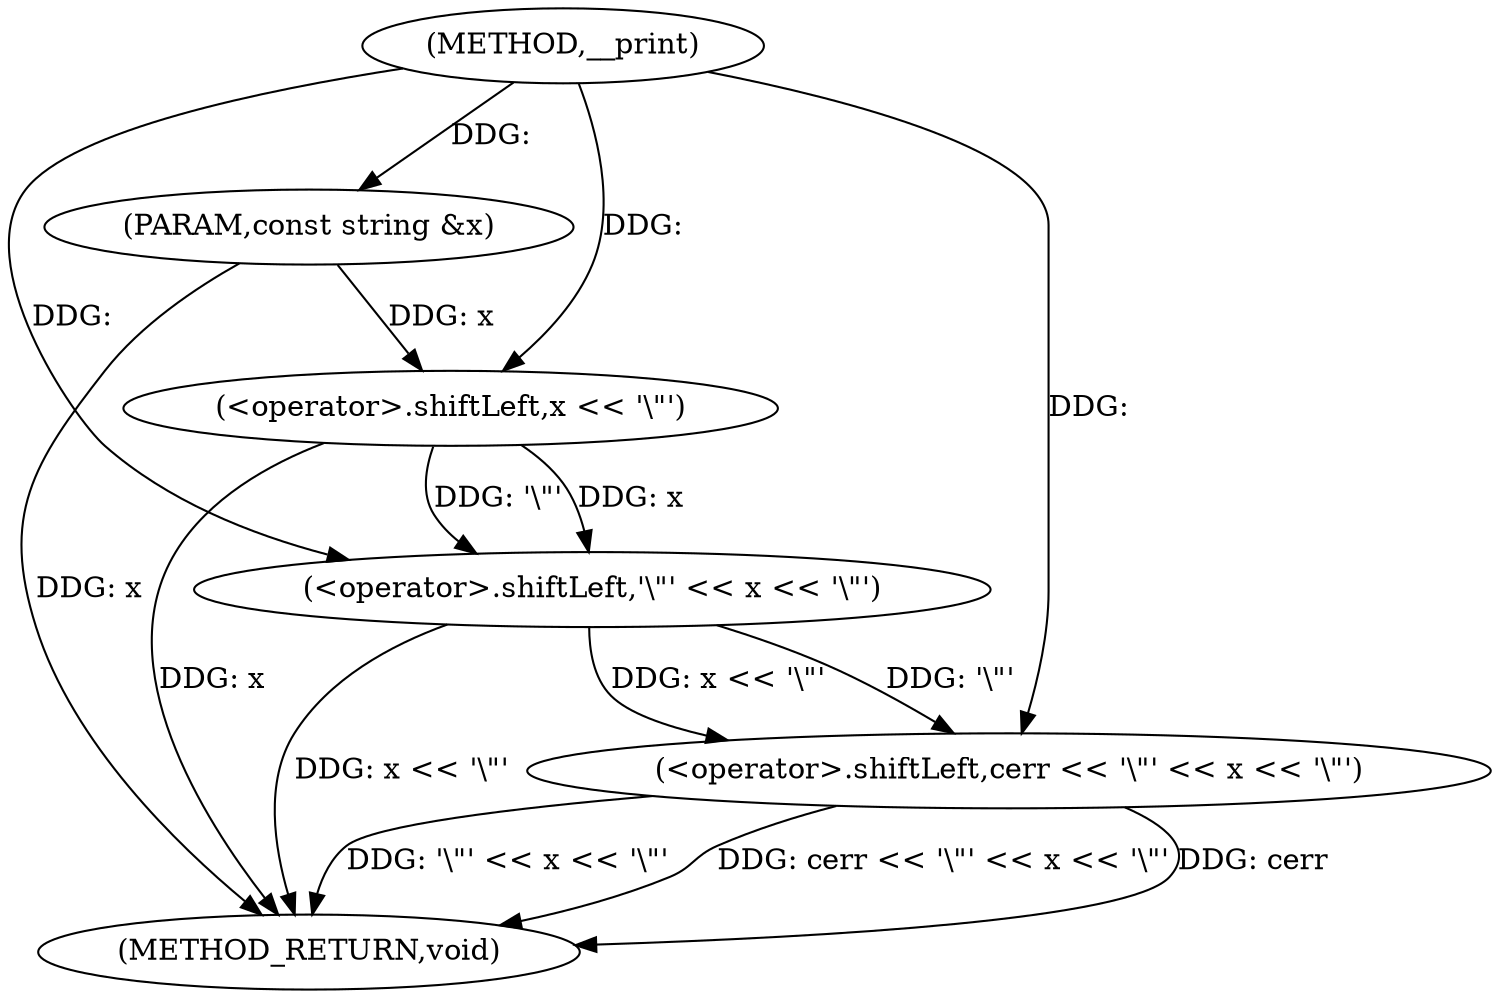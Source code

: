 digraph "__print" {  
"1000179" [label = "(METHOD,__print)" ]
"1000189" [label = "(METHOD_RETURN,void)" ]
"1000180" [label = "(PARAM,const string &x)" ]
"1000182" [label = "(<operator>.shiftLeft,cerr << '\\\"' << x << '\\\"')" ]
"1000184" [label = "(<operator>.shiftLeft,'\\\"' << x << '\\\"')" ]
"1000186" [label = "(<operator>.shiftLeft,x << '\\\"')" ]
  "1000180" -> "1000189"  [ label = "DDG: x"] 
  "1000186" -> "1000189"  [ label = "DDG: x"] 
  "1000184" -> "1000189"  [ label = "DDG: x << '\\\"'"] 
  "1000182" -> "1000189"  [ label = "DDG: '\\\"' << x << '\\\"'"] 
  "1000182" -> "1000189"  [ label = "DDG: cerr << '\\\"' << x << '\\\"'"] 
  "1000182" -> "1000189"  [ label = "DDG: cerr"] 
  "1000179" -> "1000180"  [ label = "DDG: "] 
  "1000179" -> "1000182"  [ label = "DDG: "] 
  "1000184" -> "1000182"  [ label = "DDG: x << '\\\"'"] 
  "1000184" -> "1000182"  [ label = "DDG: '\\\"'"] 
  "1000179" -> "1000184"  [ label = "DDG: "] 
  "1000186" -> "1000184"  [ label = "DDG: '\\\"'"] 
  "1000186" -> "1000184"  [ label = "DDG: x"] 
  "1000180" -> "1000186"  [ label = "DDG: x"] 
  "1000179" -> "1000186"  [ label = "DDG: "] 
}
